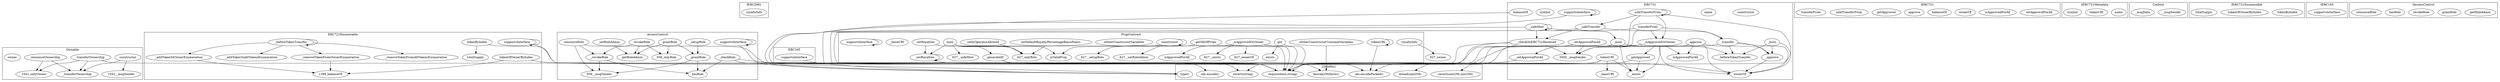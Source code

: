 strict digraph {
subgraph cluster_1060_IERC2981 {
label = "IERC2981"
"1060_royaltyInfo" [label="royaltyInfo"]
}subgraph cluster_936_AccessControl {
label = "AccessControl"
"936_revokeRole" [label="revokeRole"]
"936__setupRole" [label="_setupRole"]
"936_supportsInterface" [label="supportsInterface"]
"936__checkRole" [label="_checkRole"]
"936__revokeRole" [label="_revokeRole"]
"936_hasRole" [label="hasRole"]
"936__setRoleAdmin" [label="_setRoleAdmin"]
"936_grantRole" [label="grantRole"]
"936__grantRole" [label="_grantRole"]
"936_getRoleAdmin" [label="getRoleAdmin"]
"936_renounceRole" [label="renounceRole"]
"936_grantRole" -> "936_getRoleAdmin"
"936_revokeRole" -> "936__revokeRole"
"936__revokeRole" -> "936__msgSender"
"936__setupRole" -> "936__grantRole"
"936__setRoleAdmin" -> "936_getRoleAdmin"
"936__grantRole" -> "936__msgSender"
"936_renounceRole" -> "936__msgSender"
"936_grantRole" -> "936_onlyRole"
"936_revokeRole" -> "936_getRoleAdmin"
"936__grantRole" -> "936_hasRole"
"936_grantRole" -> "936__grantRole"
"936_revokeRole" -> "936_onlyRole"
"936__revokeRole" -> "936_hasRole"
"936_supportsInterface" -> "936_supportsInterface"
"936_renounceRole" -> "936__revokeRole"
"936__checkRole" -> "936_hasRole"
}subgraph cluster_1041_Ownable {
label = "Ownable"
"1041_constructor" [label="constructor"]
"1041__transferOwnership" [label="_transferOwnership"]
"1041_renounceOwnership" [label="renounceOwnership"]
"1041_transferOwnership" [label="transferOwnership"]
"1041_owner" [label="owner"]
"1041_renounceOwnership" -> "1041__transferOwnership"
"1041_transferOwnership" -> "1041_onlyOwner"
"1041_transferOwnership" -> "1041__transferOwnership"
"1041_constructor" -> "1041__msgSender"
"1041_renounceOwnership" -> "1041_onlyOwner"
"1041_constructor" -> "1041__transferOwnership"
}subgraph cluster_3730_IERC721 {
label = "IERC721"
"3730_setApprovalForAll" [label="setApprovalForAll"]
"3730_isApprovedForAll" [label="isApprovedForAll"]
"3730_ownerOf" [label="ownerOf"]
"3730_balanceOf" [label="balanceOf"]
"3730_approve" [label="approve"]
"3730_getApproved" [label="getApproved"]
"3730_safeTransferFrom" [label="safeTransferFrom"]
"3730_transferFrom" [label="transferFrom"]
}subgraph cluster_3775_IERC721Metadata {
label = "IERC721Metadata"
"3775_name" [label="name"]
"3775_tokenURI" [label="tokenURI"]
"3775_symbol" [label="symbol"]
}subgraph cluster_627_PropContract {
label = "PropContract"
"627_setDefaultRoyaltyPercentageBasisPoints" [label="setDefaultRoyaltyPercentageBasisPoints"]
"627__setRoyalties" [label="_setRoyalties"]
"627_isApprovedForAll" [label="isApprovedForAll"]
"627__isApprovedOrOwner" [label="_isApprovedOrOwner"]
"627_setIsOperatorAllowed" [label="setIsOperatorAllowed"]
"627_constructor" [label="constructor"]
"627_exists" [label="exists"]
"627_royaltyInfo" [label="royaltyInfo"]
"627_isValidProp" [label="isValidProp"]
"627_get" [label="get"]
"627_tokenURI" [label="tokenURI"]
"627_generateID" [label="generateID"]
"627_slitherConstructorVariables" [label="slitherConstructorVariables"]
"627_mint" [label="mint"]
"627_setRoyalties" [label="setRoyalties"]
"627_slitherConstructorConstantVariables" [label="slitherConstructorConstantVariables"]
"627_getNbOfProps" [label="getNbOfProps"]
"627__baseURI" [label="_baseURI"]
"627_supportsInterface" [label="supportsInterface"]
"627__isApprovedOrOwner" -> "627__exists"
"627_tokenURI" -> "627_tokenURI"
"627_mint" -> "627_onlyRole"
"627_get" -> "627_exists"
"627_setRoyalties" -> "627_onlyRole"
"627_setRoyalties" -> "627__setRoyalties"
"627_supportsInterface" -> "627_supportsInterface"
"627_setDefaultRoyaltyPercentageBasisPoints" -> "627_onlyRole"
"627_constructor" -> "627_constructor"
"627_mint" -> "627__setRoyalties"
"627__isApprovedOrOwner" -> "627_isApprovedForAll"
"627_mint" -> "627__safeMint"
"627__isApprovedOrOwner" -> "627_ownerOf"
"627_getNbOfProps" -> "627_isValidProp"
"627_setIsOperatorAllowed" -> "627_onlyRole"
"627_mint" -> "627_isValidProp"
"627_constructor" -> "627__setRoleAdmin"
"627_constructor" -> "627__setupRole"
"627_mint" -> "627_generateID"
"627__setRoyalties" -> "627__setRoyalties"
}subgraph cluster_2389_Context {
label = "Context"
"2389__msgSender" [label="_msgSender"]
"2389__msgData" [label="_msgData"]
}subgraph cluster_1398_ERC721Enumerable {
label = "ERC721Enumerable"
"1398__addTokenToAllTokensEnumeration" [label="_addTokenToAllTokensEnumeration"]
"1398__removeTokenFromOwnerEnumeration" [label="_removeTokenFromOwnerEnumeration"]
"1398_supportsInterface" [label="supportsInterface"]
"1398_tokenOfOwnerByIndex" [label="tokenOfOwnerByIndex"]
"1398__beforeTokenTransfer" [label="_beforeTokenTransfer"]
"1398_totalSupply" [label="totalSupply"]
"1398__removeTokenFromAllTokensEnumeration" [label="_removeTokenFromAllTokensEnumeration"]
"1398__addTokenToOwnerEnumeration" [label="_addTokenToOwnerEnumeration"]
"1398_tokenByIndex" [label="tokenByIndex"]
"1398_supportsInterface" -> "1398_supportsInterface"
"1398_tokenOfOwnerByIndex" -> "1398_balanceOf"
"1398__beforeTokenTransfer" -> "1398__removeTokenFromAllTokensEnumeration"
"1398__addTokenToOwnerEnumeration" -> "1398_balanceOf"
"1398__beforeTokenTransfer" -> "1398__addTokenToAllTokensEnumeration"
"1398__beforeTokenTransfer" -> "1398__removeTokenFromOwnerEnumeration"
"1398__beforeTokenTransfer" -> "1398__beforeTokenTransfer"
"1398__beforeTokenTransfer" -> "1398__addTokenToOwnerEnumeration"
"1398_tokenByIndex" -> "1398_totalSupply"
"1398__removeTokenFromOwnerEnumeration" -> "1398_balanceOf"
}subgraph cluster_2616_ERC165 {
label = "ERC165"
"2616_supportsInterface" [label="supportsInterface"]
}subgraph cluster_3481_IERC721Enumerable {
label = "IERC721Enumerable"
"3481_tokenByIndex" [label="tokenByIndex"]
"3481_tokenOfOwnerByIndex" [label="tokenOfOwnerByIndex"]
"3481_totalSupply" [label="totalSupply"]
}subgraph cluster_3450_ERC721 {
label = "ERC721"
"3450_isApprovedForAll" [label="isApprovedForAll"]
"3450_ownerOf" [label="ownerOf"]
"3450__approve" [label="_approve"]
"3450__mint" [label="_mint"]
"3450__transfer" [label="_transfer"]
"3450__safeTransfer" [label="_safeTransfer"]
"3450__baseURI" [label="_baseURI"]
"3450_constructor" [label="constructor"]
"3450_name" [label="name"]
"3450_balanceOf" [label="balanceOf"]
"3450__beforeTokenTransfer" [label="_beforeTokenTransfer"]
"3450_transferFrom" [label="transferFrom"]
"3450_supportsInterface" [label="supportsInterface"]
"3450_approve" [label="approve"]
"3450__setApprovalForAll" [label="_setApprovalForAll"]
"3450__exists" [label="_exists"]
"3450_symbol" [label="symbol"]
"3450__isApprovedOrOwner" [label="_isApprovedOrOwner"]
"3450__burn" [label="_burn"]
"3450_safeTransferFrom" [label="safeTransferFrom"]
"3450__checkOnERC721Received" [label="_checkOnERC721Received"]
"3450_tokenURI" [label="tokenURI"]
"3450__safeMint" [label="_safeMint"]
"3450_setApprovalForAll" [label="setApprovalForAll"]
"3450_getApproved" [label="getApproved"]
"3450__safeMint" -> "3450__mint"
"3450_safeTransferFrom" -> "3450__isApprovedOrOwner"
"3450_approve" -> "3450__msgSender"
"3450__isApprovedOrOwner" -> "3450__exists"
"3450_setApprovalForAll" -> "3450__setApprovalForAll"
"3450_approve" -> "3450_isApprovedForAll"
"3450__safeTransfer" -> "3450__transfer"
"3450__isApprovedOrOwner" -> "3450_getApproved"
"3450__burn" -> "3450__approve"
"3450__approve" -> "3450_ownerOf"
"3450__burn" -> "3450__beforeTokenTransfer"
"3450_getApproved" -> "3450__exists"
"3450_tokenURI" -> "3450__baseURI"
"3450_transferFrom" -> "3450__msgSender"
"3450__safeMint" -> "3450__safeMint"
"3450__burn" -> "3450_ownerOf"
"3450__safeMint" -> "3450__checkOnERC721Received"
"3450__transfer" -> "3450__beforeTokenTransfer"
"3450_transferFrom" -> "3450__transfer"
"3450_transferFrom" -> "3450__isApprovedOrOwner"
"3450_safeTransferFrom" -> "3450__msgSender"
"3450_safeTransferFrom" -> "3450_safeTransferFrom"
"3450_approve" -> "3450__approve"
"3450__isApprovedOrOwner" -> "3450_isApprovedForAll"
"3450__safeTransfer" -> "3450__checkOnERC721Received"
"3450__transfer" -> "3450__approve"
"3450__isApprovedOrOwner" -> "3450_ownerOf"
"3450_tokenURI" -> "3450__exists"
"3450_approve" -> "3450_ownerOf"
"3450__checkOnERC721Received" -> "3450__msgSender"
"3450__mint" -> "3450__exists"
"3450_safeTransferFrom" -> "3450__safeTransfer"
"3450_setApprovalForAll" -> "3450__msgSender"
"3450__transfer" -> "3450_ownerOf"
"3450_supportsInterface" -> "3450_supportsInterface"
"3450__mint" -> "3450__beforeTokenTransfer"
}subgraph cluster_3614_IERC165 {
label = "IERC165"
"3614_supportsInterface" [label="supportsInterface"]
}subgraph cluster_2367_IAccessControl {
label = "IAccessControl"
"2367_getRoleAdmin" [label="getRoleAdmin"]
"2367_grantRole" [label="grantRole"]
"2367_revokeRole" [label="revokeRole"]
"2367_hasRole" [label="hasRole"]
"2367_renounceRole" [label="renounceRole"]
}subgraph cluster_solidity {
label = "[Solidity]"
"revert(string)" 
"abi.encodePacked()" 
"type()" 
"require(bool,string)" 
"abi.encode()" 
"keccak256(bytes)" 
"mload(uint256)" 
"revert(uint256,uint256)" 
"3450__setApprovalForAll" -> "require(bool,string)"
"3450__isApprovedOrOwner" -> "require(bool,string)"
"936__checkRole" -> "revert(string)"
"627__isApprovedOrOwner" -> "require(bool,string)"
"3450__safeMint" -> "require(bool,string)"
"3450_ownerOf" -> "require(bool,string)"
"936_renounceRole" -> "require(bool,string)"
"1398_supportsInterface" -> "type()"
"3450__checkOnERC721Received" -> "revert(uint256,uint256)"
"627_tokenURI" -> "abi.encodePacked()"
"3450_tokenURI" -> "abi.encodePacked()"
"627_generateID" -> "abi.encode()"
"1398_tokenByIndex" -> "require(bool,string)"
"3450_tokenURI" -> "require(bool,string)"
"936__checkRole" -> "abi.encodePacked()"
"3450__checkOnERC721Received" -> "mload(uint256)"
"3450_approve" -> "require(bool,string)"
"1041_transferOwnership" -> "require(bool,string)"
"627_generateID" -> "keccak256(bytes)"
"936_supportsInterface" -> "type()"
"3450_transferFrom" -> "require(bool,string)"
"627_slitherConstructorConstantVariables" -> "keccak256(bytes)"
"3450_getApproved" -> "require(bool,string)"
"3450__safeTransfer" -> "require(bool,string)"
"627_mint" -> "require(bool,string)"
"627_generateID" -> "require(bool,string)"
"627_get" -> "require(bool,string)"
"3450_balanceOf" -> "require(bool,string)"
"3450_safeTransferFrom" -> "require(bool,string)"
"3450__transfer" -> "require(bool,string)"
"3450_supportsInterface" -> "type()"
"1398_tokenOfOwnerByIndex" -> "require(bool,string)"
"3450__checkOnERC721Received" -> "revert(string)"
"627__setRoyalties" -> "require(bool,string)"
"627_getNbOfProps" -> "require(bool,string)"
"2616_supportsInterface" -> "type()"
"3450__mint" -> "require(bool,string)"
}"627_royaltyInfo" -> "627_owner"
}